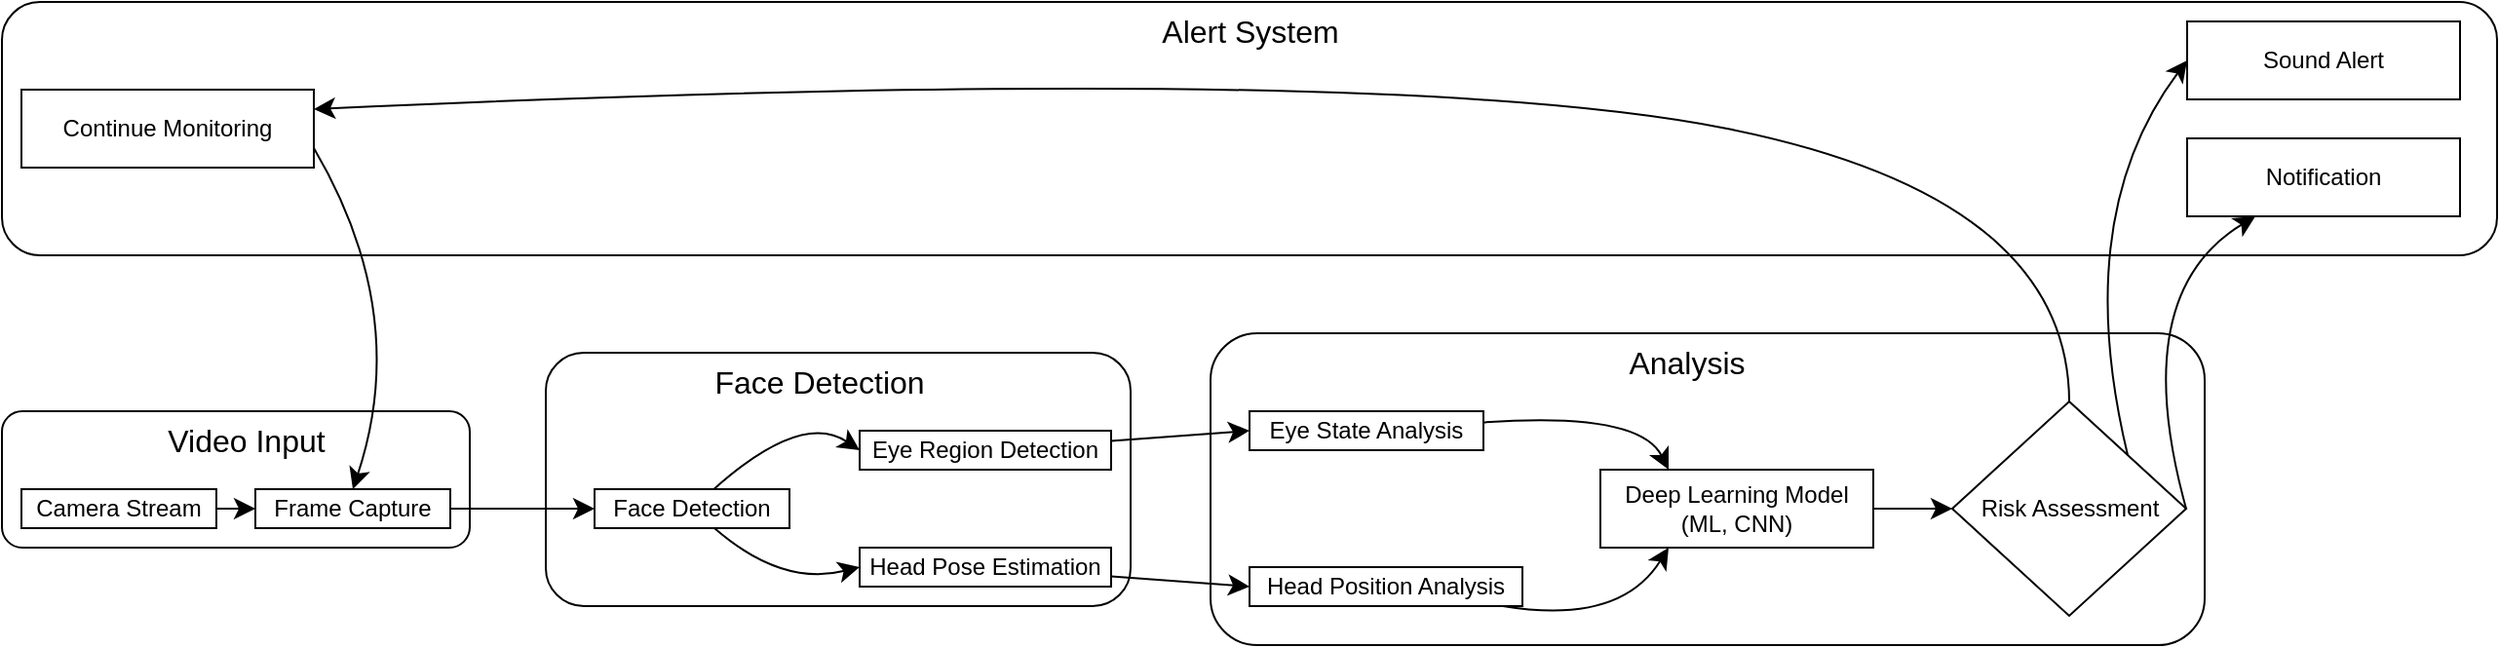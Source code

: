 <mxfile version="26.0.6">
  <diagram id="C5RBs43oDa-KdzZeNtuy" name="Page-1">
    <mxGraphModel dx="2267" dy="1175" grid="1" gridSize="10" guides="1" tooltips="1" connect="1" arrows="1" fold="1" page="1" pageScale="1" pageWidth="827" pageHeight="1169" math="0" shadow="0">
      <root>
        <mxCell id="WIyWlLk6GJQsqaUBKTNV-0" />
        <mxCell id="WIyWlLk6GJQsqaUBKTNV-1" parent="WIyWlLk6GJQsqaUBKTNV-0" />
        <mxCell id="1GLhxDmEwpigSI-1pQeY-1" value="" style="rounded=1;whiteSpace=wrap;html=1;" vertex="1" parent="WIyWlLk6GJQsqaUBKTNV-1">
          <mxGeometry x="120" y="410" width="240" height="70" as="geometry" />
        </mxCell>
        <mxCell id="1GLhxDmEwpigSI-1pQeY-5" value="" style="edgeStyle=none;curved=1;rounded=0;orthogonalLoop=1;jettySize=auto;html=1;fontSize=12;startSize=8;endSize=8;" edge="1" parent="WIyWlLk6GJQsqaUBKTNV-1" source="1GLhxDmEwpigSI-1pQeY-2" target="1GLhxDmEwpigSI-1pQeY-4">
          <mxGeometry relative="1" as="geometry" />
        </mxCell>
        <mxCell id="1GLhxDmEwpigSI-1pQeY-2" value="Camera Stream" style="rounded=0;whiteSpace=wrap;html=1;" vertex="1" parent="WIyWlLk6GJQsqaUBKTNV-1">
          <mxGeometry x="130" y="450" width="100" height="20" as="geometry" />
        </mxCell>
        <mxCell id="1GLhxDmEwpigSI-1pQeY-4" value="Frame Capture" style="rounded=0;whiteSpace=wrap;html=1;" vertex="1" parent="WIyWlLk6GJQsqaUBKTNV-1">
          <mxGeometry x="250" y="450" width="100" height="20" as="geometry" />
        </mxCell>
        <mxCell id="1GLhxDmEwpigSI-1pQeY-6" value="Video Input" style="text;html=1;align=center;verticalAlign=middle;whiteSpace=wrap;rounded=0;fontSize=16;" vertex="1" parent="WIyWlLk6GJQsqaUBKTNV-1">
          <mxGeometry x="192.5" y="410" width="105" height="30" as="geometry" />
        </mxCell>
        <mxCell id="1GLhxDmEwpigSI-1pQeY-25" value="" style="group" vertex="1" connectable="0" parent="WIyWlLk6GJQsqaUBKTNV-1">
          <mxGeometry x="399" y="380" width="300" height="130" as="geometry" />
        </mxCell>
        <mxCell id="1GLhxDmEwpigSI-1pQeY-19" value="" style="rounded=1;whiteSpace=wrap;html=1;" vertex="1" parent="1GLhxDmEwpigSI-1pQeY-25">
          <mxGeometry width="300" height="130" as="geometry" />
        </mxCell>
        <mxCell id="1GLhxDmEwpigSI-1pQeY-23" style="edgeStyle=none;curved=1;rounded=0;orthogonalLoop=1;jettySize=auto;html=1;entryX=0;entryY=0.5;entryDx=0;entryDy=0;fontSize=12;startSize=8;endSize=8;" edge="1" parent="1GLhxDmEwpigSI-1pQeY-25" source="1GLhxDmEwpigSI-1pQeY-14" target="1GLhxDmEwpigSI-1pQeY-20">
          <mxGeometry relative="1" as="geometry">
            <Array as="points">
              <mxPoint x="121" y="120" />
            </Array>
          </mxGeometry>
        </mxCell>
        <mxCell id="1GLhxDmEwpigSI-1pQeY-24" style="edgeStyle=none;curved=1;rounded=0;orthogonalLoop=1;jettySize=auto;html=1;entryX=0;entryY=0.5;entryDx=0;entryDy=0;fontSize=12;startSize=8;endSize=8;" edge="1" parent="1GLhxDmEwpigSI-1pQeY-25" source="1GLhxDmEwpigSI-1pQeY-14" target="1GLhxDmEwpigSI-1pQeY-15">
          <mxGeometry relative="1" as="geometry">
            <Array as="points">
              <mxPoint x="131" y="30" />
            </Array>
          </mxGeometry>
        </mxCell>
        <mxCell id="1GLhxDmEwpigSI-1pQeY-14" value="Face Detection" style="rounded=0;whiteSpace=wrap;html=1;" vertex="1" parent="1GLhxDmEwpigSI-1pQeY-25">
          <mxGeometry x="25" y="70" width="100" height="20" as="geometry" />
        </mxCell>
        <mxCell id="1GLhxDmEwpigSI-1pQeY-15" value="Eye Region Detection" style="rounded=0;whiteSpace=wrap;html=1;" vertex="1" parent="1GLhxDmEwpigSI-1pQeY-25">
          <mxGeometry x="161" y="40" width="129" height="20" as="geometry" />
        </mxCell>
        <mxCell id="1GLhxDmEwpigSI-1pQeY-16" value="Face Detection" style="text;html=1;align=center;verticalAlign=middle;whiteSpace=wrap;rounded=0;fontSize=16;" vertex="1" parent="1GLhxDmEwpigSI-1pQeY-25">
          <mxGeometry x="73.75" width="132.5" height="30" as="geometry" />
        </mxCell>
        <mxCell id="1GLhxDmEwpigSI-1pQeY-20" value="Head Pose Estimation" style="rounded=0;whiteSpace=wrap;html=1;" vertex="1" parent="1GLhxDmEwpigSI-1pQeY-25">
          <mxGeometry x="161" y="100" width="129" height="20" as="geometry" />
        </mxCell>
        <mxCell id="1GLhxDmEwpigSI-1pQeY-21" style="edgeStyle=none;curved=1;rounded=0;orthogonalLoop=1;jettySize=auto;html=1;exitX=0.25;exitY=0;exitDx=0;exitDy=0;fontSize=12;startSize=8;endSize=8;" edge="1" parent="1GLhxDmEwpigSI-1pQeY-25" source="1GLhxDmEwpigSI-1pQeY-20" target="1GLhxDmEwpigSI-1pQeY-20">
          <mxGeometry relative="1" as="geometry" />
        </mxCell>
        <mxCell id="1GLhxDmEwpigSI-1pQeY-26" style="edgeStyle=none;curved=1;rounded=0;orthogonalLoop=1;jettySize=auto;html=1;entryX=0;entryY=0.5;entryDx=0;entryDy=0;fontSize=12;startSize=8;endSize=8;" edge="1" parent="WIyWlLk6GJQsqaUBKTNV-1" source="1GLhxDmEwpigSI-1pQeY-4" target="1GLhxDmEwpigSI-1pQeY-14">
          <mxGeometry relative="1" as="geometry" />
        </mxCell>
        <mxCell id="1GLhxDmEwpigSI-1pQeY-28" value="" style="rounded=1;whiteSpace=wrap;html=1;" vertex="1" parent="WIyWlLk6GJQsqaUBKTNV-1">
          <mxGeometry x="740" y="370" width="510" height="160" as="geometry" />
        </mxCell>
        <mxCell id="1GLhxDmEwpigSI-1pQeY-41" style="edgeStyle=none;curved=1;rounded=0;orthogonalLoop=1;jettySize=auto;html=1;entryX=0.25;entryY=0;entryDx=0;entryDy=0;fontSize=12;startSize=8;endSize=8;" edge="1" parent="WIyWlLk6GJQsqaUBKTNV-1" source="1GLhxDmEwpigSI-1pQeY-32" target="1GLhxDmEwpigSI-1pQeY-38">
          <mxGeometry relative="1" as="geometry">
            <Array as="points">
              <mxPoint x="960" y="410" />
            </Array>
          </mxGeometry>
        </mxCell>
        <mxCell id="1GLhxDmEwpigSI-1pQeY-32" value="Eye State Analysis" style="rounded=0;whiteSpace=wrap;html=1;" vertex="1" parent="WIyWlLk6GJQsqaUBKTNV-1">
          <mxGeometry x="760" y="410" width="120" height="20" as="geometry" />
        </mxCell>
        <mxCell id="1GLhxDmEwpigSI-1pQeY-33" value="Analysis" style="text;html=1;align=center;verticalAlign=middle;whiteSpace=wrap;rounded=0;fontSize=16;" vertex="1" parent="WIyWlLk6GJQsqaUBKTNV-1">
          <mxGeometry x="944.37" y="370" width="81.25" height="30" as="geometry" />
        </mxCell>
        <mxCell id="1GLhxDmEwpigSI-1pQeY-42" style="edgeStyle=none;curved=1;rounded=0;orthogonalLoop=1;jettySize=auto;html=1;entryX=0.25;entryY=1;entryDx=0;entryDy=0;fontSize=12;startSize=8;endSize=8;" edge="1" parent="WIyWlLk6GJQsqaUBKTNV-1" source="1GLhxDmEwpigSI-1pQeY-34" target="1GLhxDmEwpigSI-1pQeY-38">
          <mxGeometry relative="1" as="geometry">
            <Array as="points">
              <mxPoint x="950" y="520" />
            </Array>
          </mxGeometry>
        </mxCell>
        <mxCell id="1GLhxDmEwpigSI-1pQeY-34" value="Head Position Analysis" style="rounded=0;whiteSpace=wrap;html=1;" vertex="1" parent="WIyWlLk6GJQsqaUBKTNV-1">
          <mxGeometry x="760" y="490" width="140" height="20" as="geometry" />
        </mxCell>
        <mxCell id="1GLhxDmEwpigSI-1pQeY-35" style="edgeStyle=none;curved=1;rounded=0;orthogonalLoop=1;jettySize=auto;html=1;exitX=0.25;exitY=0;exitDx=0;exitDy=0;fontSize=12;startSize=8;endSize=8;" edge="1" parent="WIyWlLk6GJQsqaUBKTNV-1" source="1GLhxDmEwpigSI-1pQeY-34" target="1GLhxDmEwpigSI-1pQeY-34">
          <mxGeometry relative="1" as="geometry" />
        </mxCell>
        <mxCell id="1GLhxDmEwpigSI-1pQeY-36" style="edgeStyle=none;curved=1;rounded=0;orthogonalLoop=1;jettySize=auto;html=1;entryX=0;entryY=0.5;entryDx=0;entryDy=0;fontSize=12;startSize=8;endSize=8;" edge="1" parent="WIyWlLk6GJQsqaUBKTNV-1" source="1GLhxDmEwpigSI-1pQeY-15" target="1GLhxDmEwpigSI-1pQeY-32">
          <mxGeometry relative="1" as="geometry" />
        </mxCell>
        <mxCell id="1GLhxDmEwpigSI-1pQeY-46" value="" style="edgeStyle=none;curved=1;rounded=0;orthogonalLoop=1;jettySize=auto;html=1;fontSize=12;startSize=8;endSize=8;" edge="1" parent="WIyWlLk6GJQsqaUBKTNV-1" source="1GLhxDmEwpigSI-1pQeY-38" target="1GLhxDmEwpigSI-1pQeY-44">
          <mxGeometry relative="1" as="geometry" />
        </mxCell>
        <mxCell id="1GLhxDmEwpigSI-1pQeY-38" value="Deep Learning Model&lt;div&gt;(ML, CNN)&lt;/div&gt;" style="rounded=0;whiteSpace=wrap;html=1;" vertex="1" parent="WIyWlLk6GJQsqaUBKTNV-1">
          <mxGeometry x="940" y="440" width="140" height="40" as="geometry" />
        </mxCell>
        <mxCell id="1GLhxDmEwpigSI-1pQeY-44" value="Risk Assessment" style="rhombus;whiteSpace=wrap;html=1;" vertex="1" parent="WIyWlLk6GJQsqaUBKTNV-1">
          <mxGeometry x="1120.5" y="405" width="120" height="110" as="geometry" />
        </mxCell>
        <mxCell id="1GLhxDmEwpigSI-1pQeY-47" value="" style="rounded=1;whiteSpace=wrap;html=1;" vertex="1" parent="WIyWlLk6GJQsqaUBKTNV-1">
          <mxGeometry x="120" y="200" width="1280" height="130" as="geometry" />
        </mxCell>
        <mxCell id="1GLhxDmEwpigSI-1pQeY-48" value="Continue Monitoring" style="rounded=0;whiteSpace=wrap;html=1;" vertex="1" parent="WIyWlLk6GJQsqaUBKTNV-1">
          <mxGeometry x="130" y="245" width="150" height="40" as="geometry" />
        </mxCell>
        <mxCell id="1GLhxDmEwpigSI-1pQeY-49" value="" style="endArrow=classic;html=1;rounded=0;fontSize=12;startSize=8;endSize=8;curved=1;exitX=1;exitY=0.75;exitDx=0;exitDy=0;entryX=0.5;entryY=0;entryDx=0;entryDy=0;" edge="1" parent="WIyWlLk6GJQsqaUBKTNV-1" source="1GLhxDmEwpigSI-1pQeY-48" target="1GLhxDmEwpigSI-1pQeY-4">
          <mxGeometry width="50" height="50" relative="1" as="geometry">
            <mxPoint x="400" y="400" as="sourcePoint" />
            <mxPoint x="450" y="350" as="targetPoint" />
            <Array as="points">
              <mxPoint x="330" y="360" />
            </Array>
          </mxGeometry>
        </mxCell>
        <mxCell id="1GLhxDmEwpigSI-1pQeY-51" value="" style="endArrow=classic;html=1;rounded=0;fontSize=12;startSize=8;endSize=8;curved=1;entryX=1;entryY=0.25;entryDx=0;entryDy=0;exitX=0.5;exitY=0;exitDx=0;exitDy=0;" edge="1" parent="WIyWlLk6GJQsqaUBKTNV-1" source="1GLhxDmEwpigSI-1pQeY-44" target="1GLhxDmEwpigSI-1pQeY-48">
          <mxGeometry width="50" height="50" relative="1" as="geometry">
            <mxPoint x="430" y="330" as="sourcePoint" />
            <mxPoint x="480" y="280" as="targetPoint" />
            <Array as="points">
              <mxPoint x="1180" y="300" />
              <mxPoint x="830" y="230" />
            </Array>
          </mxGeometry>
        </mxCell>
        <mxCell id="1GLhxDmEwpigSI-1pQeY-53" value="Sound Alert" style="rounded=0;whiteSpace=wrap;html=1;" vertex="1" parent="WIyWlLk6GJQsqaUBKTNV-1">
          <mxGeometry x="1241" y="210" width="140" height="40" as="geometry" />
        </mxCell>
        <mxCell id="1GLhxDmEwpigSI-1pQeY-54" value="Notification" style="rounded=0;whiteSpace=wrap;html=1;" vertex="1" parent="WIyWlLk6GJQsqaUBKTNV-1">
          <mxGeometry x="1241" y="270" width="140" height="40" as="geometry" />
        </mxCell>
        <mxCell id="1GLhxDmEwpigSI-1pQeY-55" value="" style="endArrow=classic;html=1;rounded=0;fontSize=12;startSize=8;endSize=8;curved=1;entryX=0;entryY=0.5;entryDx=0;entryDy=0;exitX=1;exitY=0;exitDx=0;exitDy=0;" edge="1" parent="WIyWlLk6GJQsqaUBKTNV-1" source="1GLhxDmEwpigSI-1pQeY-44" target="1GLhxDmEwpigSI-1pQeY-53">
          <mxGeometry width="50" height="50" relative="1" as="geometry">
            <mxPoint x="1210" y="420" as="sourcePoint" />
            <mxPoint x="1260" y="370" as="targetPoint" />
            <Array as="points">
              <mxPoint x="1181" y="310" />
            </Array>
          </mxGeometry>
        </mxCell>
        <mxCell id="1GLhxDmEwpigSI-1pQeY-56" value="" style="endArrow=classic;html=1;rounded=0;fontSize=12;startSize=8;endSize=8;curved=1;exitX=1;exitY=0.5;exitDx=0;exitDy=0;entryX=0.25;entryY=1;entryDx=0;entryDy=0;" edge="1" parent="WIyWlLk6GJQsqaUBKTNV-1" source="1GLhxDmEwpigSI-1pQeY-44" target="1GLhxDmEwpigSI-1pQeY-54">
          <mxGeometry width="50" height="50" relative="1" as="geometry">
            <mxPoint x="1286" y="430" as="sourcePoint" />
            <mxPoint x="1336" y="380" as="targetPoint" />
            <Array as="points">
              <mxPoint x="1210" y="350" />
            </Array>
          </mxGeometry>
        </mxCell>
        <mxCell id="1GLhxDmEwpigSI-1pQeY-57" value="Alert System" style="text;html=1;align=center;verticalAlign=middle;whiteSpace=wrap;rounded=0;fontSize=16;" vertex="1" parent="WIyWlLk6GJQsqaUBKTNV-1">
          <mxGeometry x="699.69" y="200" width="120.62" height="30" as="geometry" />
        </mxCell>
        <mxCell id="1GLhxDmEwpigSI-1pQeY-58" style="edgeStyle=none;curved=1;rounded=0;orthogonalLoop=1;jettySize=auto;html=1;entryX=0;entryY=0.5;entryDx=0;entryDy=0;fontSize=12;startSize=8;endSize=8;" edge="1" parent="WIyWlLk6GJQsqaUBKTNV-1" source="1GLhxDmEwpigSI-1pQeY-20" target="1GLhxDmEwpigSI-1pQeY-34">
          <mxGeometry relative="1" as="geometry" />
        </mxCell>
      </root>
    </mxGraphModel>
  </diagram>
</mxfile>
